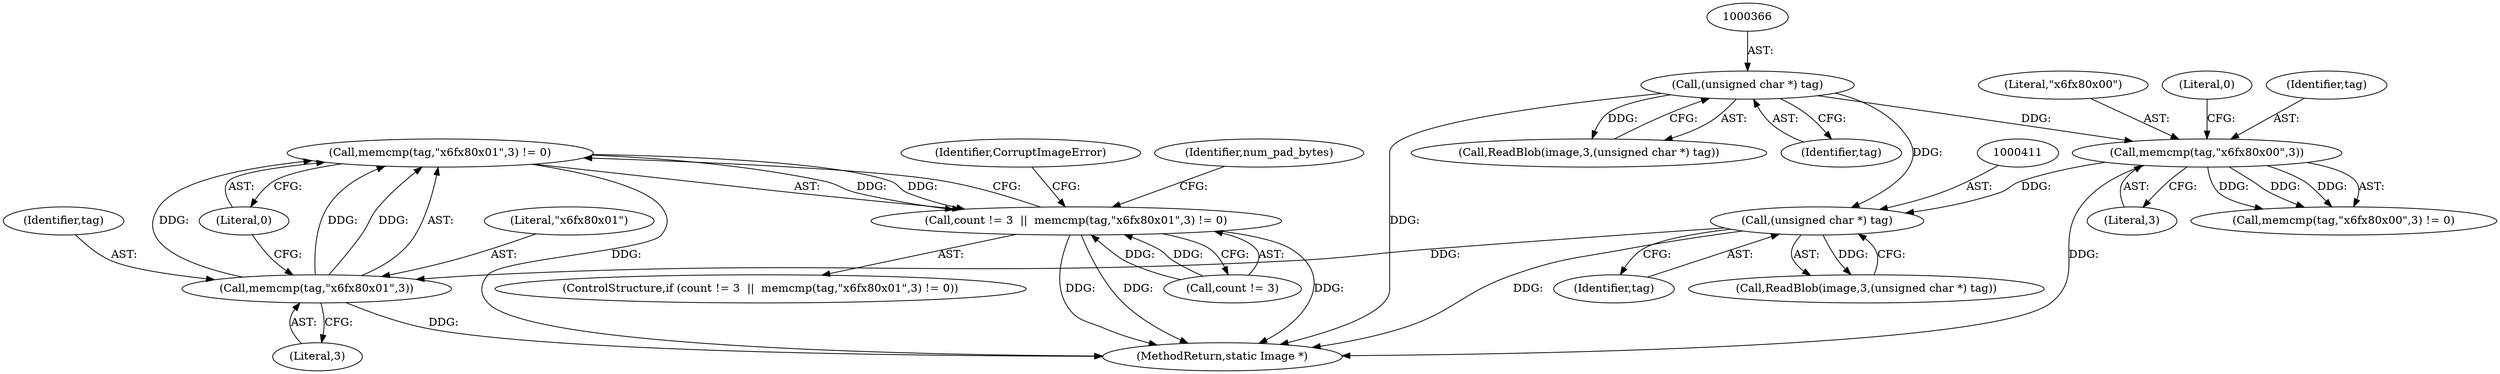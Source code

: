 digraph "0_ImageMagick_424d40ebfcde48bb872eba75179d3d73704fdf1f@API" {
"1000418" [label="(Call,memcmp(tag,\"\x6f\x80\x01\",3) != 0)"];
"1000419" [label="(Call,memcmp(tag,\"\x6f\x80\x01\",3))"];
"1000410" [label="(Call,(unsigned char *) tag)"];
"1000374" [label="(Call,memcmp(tag,\"\x6f\x80\x00\",3))"];
"1000365" [label="(Call,(unsigned char *) tag)"];
"1000414" [label="(Call,count != 3  ||  memcmp(tag,\"\x6f\x80\x01\",3) != 0)"];
"1000365" [label="(Call,(unsigned char *) tag)"];
"1000418" [label="(Call,memcmp(tag,\"\x6f\x80\x01\",3) != 0)"];
"1000410" [label="(Call,(unsigned char *) tag)"];
"1000421" [label="(Literal,\"\x6f\x80\x01\")"];
"1001285" [label="(MethodReturn,static Image *)"];
"1000375" [label="(Identifier,tag)"];
"1000425" [label="(Identifier,CorruptImageError)"];
"1000413" [label="(ControlStructure,if (count != 3  ||  memcmp(tag,\"\x6f\x80\x01\",3) != 0))"];
"1000362" [label="(Call,ReadBlob(image,3,(unsigned char *) tag))"];
"1000422" [label="(Literal,3)"];
"1000407" [label="(Call,ReadBlob(image,3,(unsigned char *) tag))"];
"1000376" [label="(Literal,\"\x6f\x80\x00\")"];
"1000428" [label="(Identifier,num_pad_bytes)"];
"1000419" [label="(Call,memcmp(tag,\"\x6f\x80\x01\",3))"];
"1000367" [label="(Identifier,tag)"];
"1000377" [label="(Literal,3)"];
"1000378" [label="(Literal,0)"];
"1000415" [label="(Call,count != 3)"];
"1000414" [label="(Call,count != 3  ||  memcmp(tag,\"\x6f\x80\x01\",3) != 0)"];
"1000423" [label="(Literal,0)"];
"1000412" [label="(Identifier,tag)"];
"1000373" [label="(Call,memcmp(tag,\"\x6f\x80\x00\",3) != 0)"];
"1000374" [label="(Call,memcmp(tag,\"\x6f\x80\x00\",3))"];
"1000420" [label="(Identifier,tag)"];
"1000418" -> "1000414"  [label="AST: "];
"1000418" -> "1000423"  [label="CFG: "];
"1000419" -> "1000418"  [label="AST: "];
"1000423" -> "1000418"  [label="AST: "];
"1000414" -> "1000418"  [label="CFG: "];
"1000418" -> "1001285"  [label="DDG: "];
"1000418" -> "1000414"  [label="DDG: "];
"1000418" -> "1000414"  [label="DDG: "];
"1000419" -> "1000418"  [label="DDG: "];
"1000419" -> "1000418"  [label="DDG: "];
"1000419" -> "1000418"  [label="DDG: "];
"1000419" -> "1000422"  [label="CFG: "];
"1000420" -> "1000419"  [label="AST: "];
"1000421" -> "1000419"  [label="AST: "];
"1000422" -> "1000419"  [label="AST: "];
"1000423" -> "1000419"  [label="CFG: "];
"1000419" -> "1001285"  [label="DDG: "];
"1000410" -> "1000419"  [label="DDG: "];
"1000410" -> "1000407"  [label="AST: "];
"1000410" -> "1000412"  [label="CFG: "];
"1000411" -> "1000410"  [label="AST: "];
"1000412" -> "1000410"  [label="AST: "];
"1000407" -> "1000410"  [label="CFG: "];
"1000410" -> "1001285"  [label="DDG: "];
"1000410" -> "1000407"  [label="DDG: "];
"1000374" -> "1000410"  [label="DDG: "];
"1000365" -> "1000410"  [label="DDG: "];
"1000374" -> "1000373"  [label="AST: "];
"1000374" -> "1000377"  [label="CFG: "];
"1000375" -> "1000374"  [label="AST: "];
"1000376" -> "1000374"  [label="AST: "];
"1000377" -> "1000374"  [label="AST: "];
"1000378" -> "1000374"  [label="CFG: "];
"1000374" -> "1001285"  [label="DDG: "];
"1000374" -> "1000373"  [label="DDG: "];
"1000374" -> "1000373"  [label="DDG: "];
"1000374" -> "1000373"  [label="DDG: "];
"1000365" -> "1000374"  [label="DDG: "];
"1000365" -> "1000362"  [label="AST: "];
"1000365" -> "1000367"  [label="CFG: "];
"1000366" -> "1000365"  [label="AST: "];
"1000367" -> "1000365"  [label="AST: "];
"1000362" -> "1000365"  [label="CFG: "];
"1000365" -> "1001285"  [label="DDG: "];
"1000365" -> "1000362"  [label="DDG: "];
"1000414" -> "1000413"  [label="AST: "];
"1000414" -> "1000415"  [label="CFG: "];
"1000415" -> "1000414"  [label="AST: "];
"1000425" -> "1000414"  [label="CFG: "];
"1000428" -> "1000414"  [label="CFG: "];
"1000414" -> "1001285"  [label="DDG: "];
"1000414" -> "1001285"  [label="DDG: "];
"1000414" -> "1001285"  [label="DDG: "];
"1000415" -> "1000414"  [label="DDG: "];
"1000415" -> "1000414"  [label="DDG: "];
}
